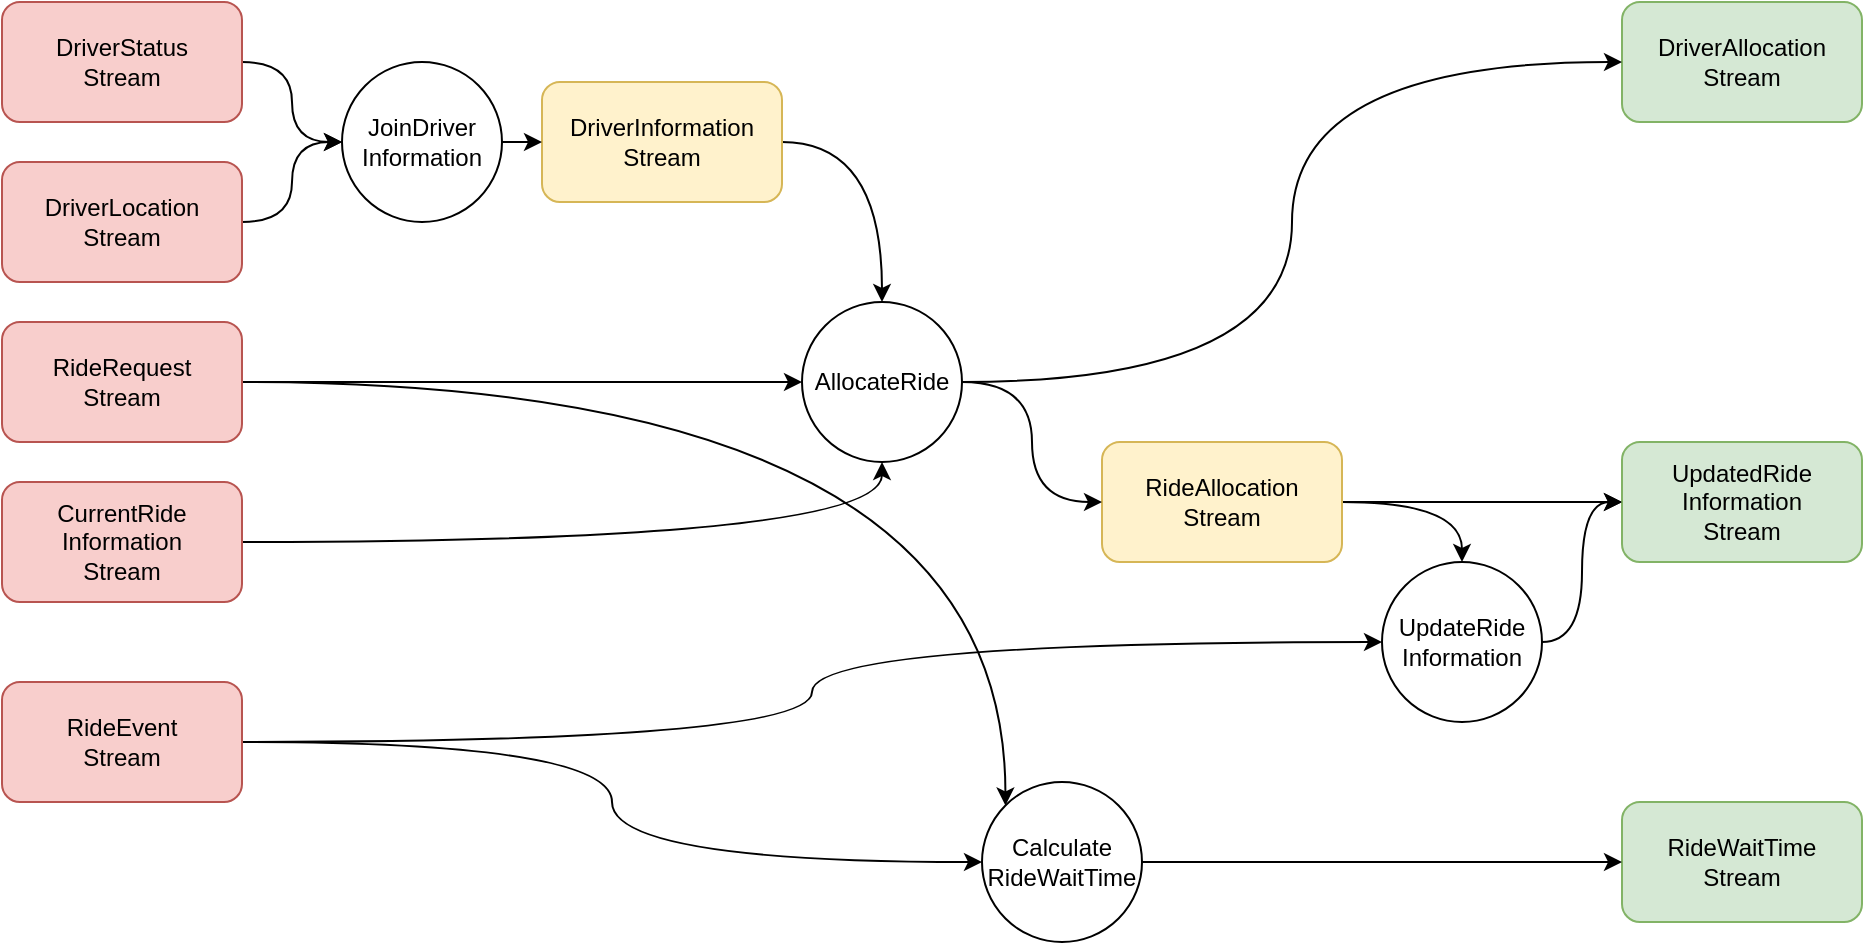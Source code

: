 <mxfile version="21.0.6" type="device"><diagram id="JLejQ_-pHV9k79WDn4vu" name="Page-1"><mxGraphModel dx="1362" dy="915" grid="1" gridSize="10" guides="1" tooltips="1" connect="1" arrows="1" fold="1" page="1" pageScale="1" pageWidth="827" pageHeight="1169" math="0" shadow="0"><root><mxCell id="0"/><mxCell id="1" parent="0"/><mxCell id="Sl7s-AR7URShg2lnCUr_-16" style="edgeStyle=orthogonalEdgeStyle;rounded=0;orthogonalLoop=1;jettySize=auto;html=1;" parent="1" edge="1"><mxGeometry relative="1" as="geometry"><mxPoint x="95" y="50" as="sourcePoint"/></mxGeometry></mxCell><mxCell id="Sl7s-AR7URShg2lnCUr_-19" style="edgeStyle=orthogonalEdgeStyle;rounded=0;orthogonalLoop=1;jettySize=auto;html=1;curved=1;" parent="1" edge="1"><mxGeometry relative="1" as="geometry"><mxPoint x="230" y="150" as="sourcePoint"/></mxGeometry></mxCell><mxCell id="Sl7s-AR7URShg2lnCUr_-20" style="edgeStyle=orthogonalEdgeStyle;rounded=0;orthogonalLoop=1;jettySize=auto;html=1;entryX=0;entryY=0.5;entryDx=0;entryDy=0;curved=1;" parent="1" edge="1"><mxGeometry relative="1" as="geometry"><mxPoint x="230" y="150" as="sourcePoint"/></mxGeometry></mxCell><mxCell id="Sl7s-AR7URShg2lnCUr_-54" style="edgeStyle=orthogonalEdgeStyle;curved=1;rounded=0;orthogonalLoop=1;jettySize=auto;html=1;" parent="1" source="Sl7s-AR7URShg2lnCUr_-40" target="Sl7s-AR7URShg2lnCUr_-50" edge="1"><mxGeometry relative="1" as="geometry"/></mxCell><mxCell id="Sl7s-AR7URShg2lnCUr_-40" value="&lt;div&gt;DriverStatus&lt;/div&gt;&lt;div&gt;Stream&lt;/div&gt;" style="rounded=1;whiteSpace=wrap;html=1;fillColor=#f8cecc;strokeColor=#b85450;" parent="1" vertex="1"><mxGeometry x="40" y="40" width="120" height="60" as="geometry"/></mxCell><mxCell id="Sl7s-AR7URShg2lnCUr_-55" style="edgeStyle=orthogonalEdgeStyle;curved=1;rounded=0;orthogonalLoop=1;jettySize=auto;html=1;" parent="1" source="Sl7s-AR7URShg2lnCUr_-41" target="Sl7s-AR7URShg2lnCUr_-50" edge="1"><mxGeometry relative="1" as="geometry"/></mxCell><mxCell id="Sl7s-AR7URShg2lnCUr_-41" value="&lt;div&gt;DriverLocation&lt;/div&gt;&lt;div&gt;Stream&lt;br&gt;&lt;/div&gt;" style="rounded=1;whiteSpace=wrap;html=1;fillColor=#f8cecc;strokeColor=#b85450;" parent="1" vertex="1"><mxGeometry x="40" y="120" width="120" height="60" as="geometry"/></mxCell><mxCell id="Sl7s-AR7URShg2lnCUr_-58" style="edgeStyle=orthogonalEdgeStyle;curved=1;rounded=0;orthogonalLoop=1;jettySize=auto;html=1;" parent="1" source="Sl7s-AR7URShg2lnCUr_-42" target="Sl7s-AR7URShg2lnCUr_-51" edge="1"><mxGeometry relative="1" as="geometry"/></mxCell><mxCell id="Sl7s-AR7URShg2lnCUr_-65" style="edgeStyle=orthogonalEdgeStyle;curved=1;rounded=0;orthogonalLoop=1;jettySize=auto;html=1;entryX=0;entryY=0;entryDx=0;entryDy=0;" parent="1" source="Sl7s-AR7URShg2lnCUr_-42" target="Sl7s-AR7URShg2lnCUr_-52" edge="1"><mxGeometry relative="1" as="geometry"/></mxCell><mxCell id="Sl7s-AR7URShg2lnCUr_-42" value="&lt;div&gt;RideRequest&lt;/div&gt;&lt;div&gt;Stream&lt;br&gt;&lt;/div&gt;" style="rounded=1;whiteSpace=wrap;html=1;fillColor=#f8cecc;strokeColor=#b85450;" parent="1" vertex="1"><mxGeometry x="40" y="200" width="120" height="60" as="geometry"/></mxCell><mxCell id="Sl7s-AR7URShg2lnCUr_-59" style="edgeStyle=orthogonalEdgeStyle;curved=1;rounded=0;orthogonalLoop=1;jettySize=auto;html=1;" parent="1" source="Sl7s-AR7URShg2lnCUr_-43" target="Sl7s-AR7URShg2lnCUr_-51" edge="1"><mxGeometry relative="1" as="geometry"/></mxCell><mxCell id="Sl7s-AR7URShg2lnCUr_-43" value="&lt;div&gt;CurrentRide&lt;/div&gt;&lt;div&gt;Information&lt;/div&gt;&lt;div&gt;Stream&lt;br&gt;&lt;/div&gt;" style="rounded=1;whiteSpace=wrap;html=1;fillColor=#f8cecc;strokeColor=#b85450;" parent="1" vertex="1"><mxGeometry x="40" y="280" width="120" height="60" as="geometry"/></mxCell><mxCell id="Sl7s-AR7URShg2lnCUr_-63" style="edgeStyle=orthogonalEdgeStyle;curved=1;rounded=0;orthogonalLoop=1;jettySize=auto;html=1;entryX=0;entryY=0.5;entryDx=0;entryDy=0;" parent="1" source="Sl7s-AR7URShg2lnCUr_-44" target="Sl7s-AR7URShg2lnCUr_-53" edge="1"><mxGeometry relative="1" as="geometry"/></mxCell><mxCell id="Sl7s-AR7URShg2lnCUr_-64" style="edgeStyle=orthogonalEdgeStyle;curved=1;rounded=0;orthogonalLoop=1;jettySize=auto;html=1;" parent="1" source="Sl7s-AR7URShg2lnCUr_-44" target="Sl7s-AR7URShg2lnCUr_-52" edge="1"><mxGeometry relative="1" as="geometry"/></mxCell><mxCell id="Sl7s-AR7URShg2lnCUr_-44" value="&lt;div&gt;RideEvent&lt;/div&gt;&lt;div&gt;Stream&lt;br&gt;&lt;/div&gt;" style="rounded=1;whiteSpace=wrap;html=1;fillColor=#f8cecc;strokeColor=#b85450;" parent="1" vertex="1"><mxGeometry x="40" y="380" width="120" height="60" as="geometry"/></mxCell><mxCell id="Sl7s-AR7URShg2lnCUr_-57" style="edgeStyle=orthogonalEdgeStyle;curved=1;rounded=0;orthogonalLoop=1;jettySize=auto;html=1;entryX=0.5;entryY=0;entryDx=0;entryDy=0;" parent="1" source="Sl7s-AR7URShg2lnCUr_-45" target="Sl7s-AR7URShg2lnCUr_-51" edge="1"><mxGeometry relative="1" as="geometry"/></mxCell><mxCell id="Sl7s-AR7URShg2lnCUr_-45" value="&lt;div&gt;DriverInformation&lt;/div&gt;&lt;div&gt;Stream&lt;br&gt;&lt;/div&gt;" style="rounded=1;whiteSpace=wrap;html=1;fillColor=#fff2cc;strokeColor=#d6b656;" parent="1" vertex="1"><mxGeometry x="310" y="80" width="120" height="60" as="geometry"/></mxCell><mxCell id="Sl7s-AR7URShg2lnCUr_-62" style="edgeStyle=orthogonalEdgeStyle;curved=1;rounded=0;orthogonalLoop=1;jettySize=auto;html=1;entryX=0.5;entryY=0;entryDx=0;entryDy=0;" parent="1" source="Sl7s-AR7URShg2lnCUr_-46" target="Sl7s-AR7URShg2lnCUr_-53" edge="1"><mxGeometry relative="1" as="geometry"/></mxCell><mxCell id="Sl7s-AR7URShg2lnCUr_-68" style="edgeStyle=orthogonalEdgeStyle;curved=1;rounded=0;orthogonalLoop=1;jettySize=auto;html=1;" parent="1" source="Sl7s-AR7URShg2lnCUr_-46" target="Sl7s-AR7URShg2lnCUr_-48" edge="1"><mxGeometry relative="1" as="geometry"/></mxCell><mxCell id="Sl7s-AR7URShg2lnCUr_-46" value="&lt;div&gt;RideAllocation&lt;/div&gt;&lt;div&gt;Stream&lt;br&gt;&lt;/div&gt;" style="rounded=1;whiteSpace=wrap;html=1;fillColor=#fff2cc;strokeColor=#d6b656;" parent="1" vertex="1"><mxGeometry x="590" y="260" width="120" height="60" as="geometry"/></mxCell><mxCell id="Sl7s-AR7URShg2lnCUr_-47" value="&lt;div&gt;DriverAllocation&lt;/div&gt;&lt;div&gt;Stream&lt;br&gt;&lt;/div&gt;" style="rounded=1;whiteSpace=wrap;html=1;fillColor=#d5e8d4;strokeColor=#82b366;" parent="1" vertex="1"><mxGeometry x="850" y="40" width="120" height="60" as="geometry"/></mxCell><mxCell id="Sl7s-AR7URShg2lnCUr_-48" value="&lt;div&gt;UpdatedRide&lt;/div&gt;&lt;div&gt;Information&lt;br&gt;&lt;/div&gt;&lt;div&gt;Stream&lt;/div&gt;" style="rounded=1;whiteSpace=wrap;html=1;fillColor=#d5e8d4;strokeColor=#82b366;" parent="1" vertex="1"><mxGeometry x="850" y="260" width="120" height="60" as="geometry"/></mxCell><mxCell id="Sl7s-AR7URShg2lnCUr_-49" value="&lt;div&gt;RideWaitTime&lt;/div&gt;&lt;div&gt;Stream&lt;br&gt;&lt;/div&gt;" style="rounded=1;whiteSpace=wrap;html=1;fillColor=#d5e8d4;strokeColor=#82b366;" parent="1" vertex="1"><mxGeometry x="850" y="440" width="120" height="60" as="geometry"/></mxCell><mxCell id="Sl7s-AR7URShg2lnCUr_-56" style="edgeStyle=orthogonalEdgeStyle;curved=1;rounded=0;orthogonalLoop=1;jettySize=auto;html=1;" parent="1" source="Sl7s-AR7URShg2lnCUr_-50" target="Sl7s-AR7URShg2lnCUr_-45" edge="1"><mxGeometry relative="1" as="geometry"/></mxCell><mxCell id="Sl7s-AR7URShg2lnCUr_-50" value="&lt;div&gt;JoinDriver&lt;/div&gt;&lt;div&gt;Information&lt;br&gt;&lt;/div&gt;" style="ellipse;whiteSpace=wrap;html=1;aspect=fixed;" parent="1" vertex="1"><mxGeometry x="210" y="70" width="80" height="80" as="geometry"/></mxCell><mxCell id="Sl7s-AR7URShg2lnCUr_-60" style="edgeStyle=orthogonalEdgeStyle;curved=1;rounded=0;orthogonalLoop=1;jettySize=auto;html=1;entryX=0;entryY=0.5;entryDx=0;entryDy=0;" parent="1" source="Sl7s-AR7URShg2lnCUr_-51" target="Sl7s-AR7URShg2lnCUr_-47" edge="1"><mxGeometry relative="1" as="geometry"/></mxCell><mxCell id="Sl7s-AR7URShg2lnCUr_-61" style="edgeStyle=orthogonalEdgeStyle;curved=1;rounded=0;orthogonalLoop=1;jettySize=auto;html=1;entryX=0;entryY=0.5;entryDx=0;entryDy=0;" parent="1" source="Sl7s-AR7URShg2lnCUr_-51" target="Sl7s-AR7URShg2lnCUr_-46" edge="1"><mxGeometry relative="1" as="geometry"/></mxCell><mxCell id="Sl7s-AR7URShg2lnCUr_-51" value="AllocateRide" style="ellipse;whiteSpace=wrap;html=1;aspect=fixed;" parent="1" vertex="1"><mxGeometry x="440" y="190" width="80" height="80" as="geometry"/></mxCell><mxCell id="Sl7s-AR7URShg2lnCUr_-66" style="edgeStyle=orthogonalEdgeStyle;curved=1;rounded=0;orthogonalLoop=1;jettySize=auto;html=1;" parent="1" source="Sl7s-AR7URShg2lnCUr_-52" target="Sl7s-AR7URShg2lnCUr_-49" edge="1"><mxGeometry relative="1" as="geometry"/></mxCell><mxCell id="Sl7s-AR7URShg2lnCUr_-52" value="&lt;div&gt;Calculate&lt;/div&gt;&lt;div&gt;RideWaitTime&lt;/div&gt;" style="ellipse;whiteSpace=wrap;html=1;aspect=fixed;" parent="1" vertex="1"><mxGeometry x="530" y="430" width="80" height="80" as="geometry"/></mxCell><mxCell id="Sl7s-AR7URShg2lnCUr_-67" style="edgeStyle=orthogonalEdgeStyle;curved=1;rounded=0;orthogonalLoop=1;jettySize=auto;html=1;" parent="1" source="Sl7s-AR7URShg2lnCUr_-53" target="Sl7s-AR7URShg2lnCUr_-48" edge="1"><mxGeometry relative="1" as="geometry"/></mxCell><mxCell id="Sl7s-AR7URShg2lnCUr_-53" value="&lt;div&gt;UpdateRide&lt;/div&gt;&lt;div&gt;Information&lt;br&gt;&lt;/div&gt;" style="ellipse;whiteSpace=wrap;html=1;aspect=fixed;" parent="1" vertex="1"><mxGeometry x="730" y="320" width="80" height="80" as="geometry"/></mxCell></root></mxGraphModel></diagram></mxfile>